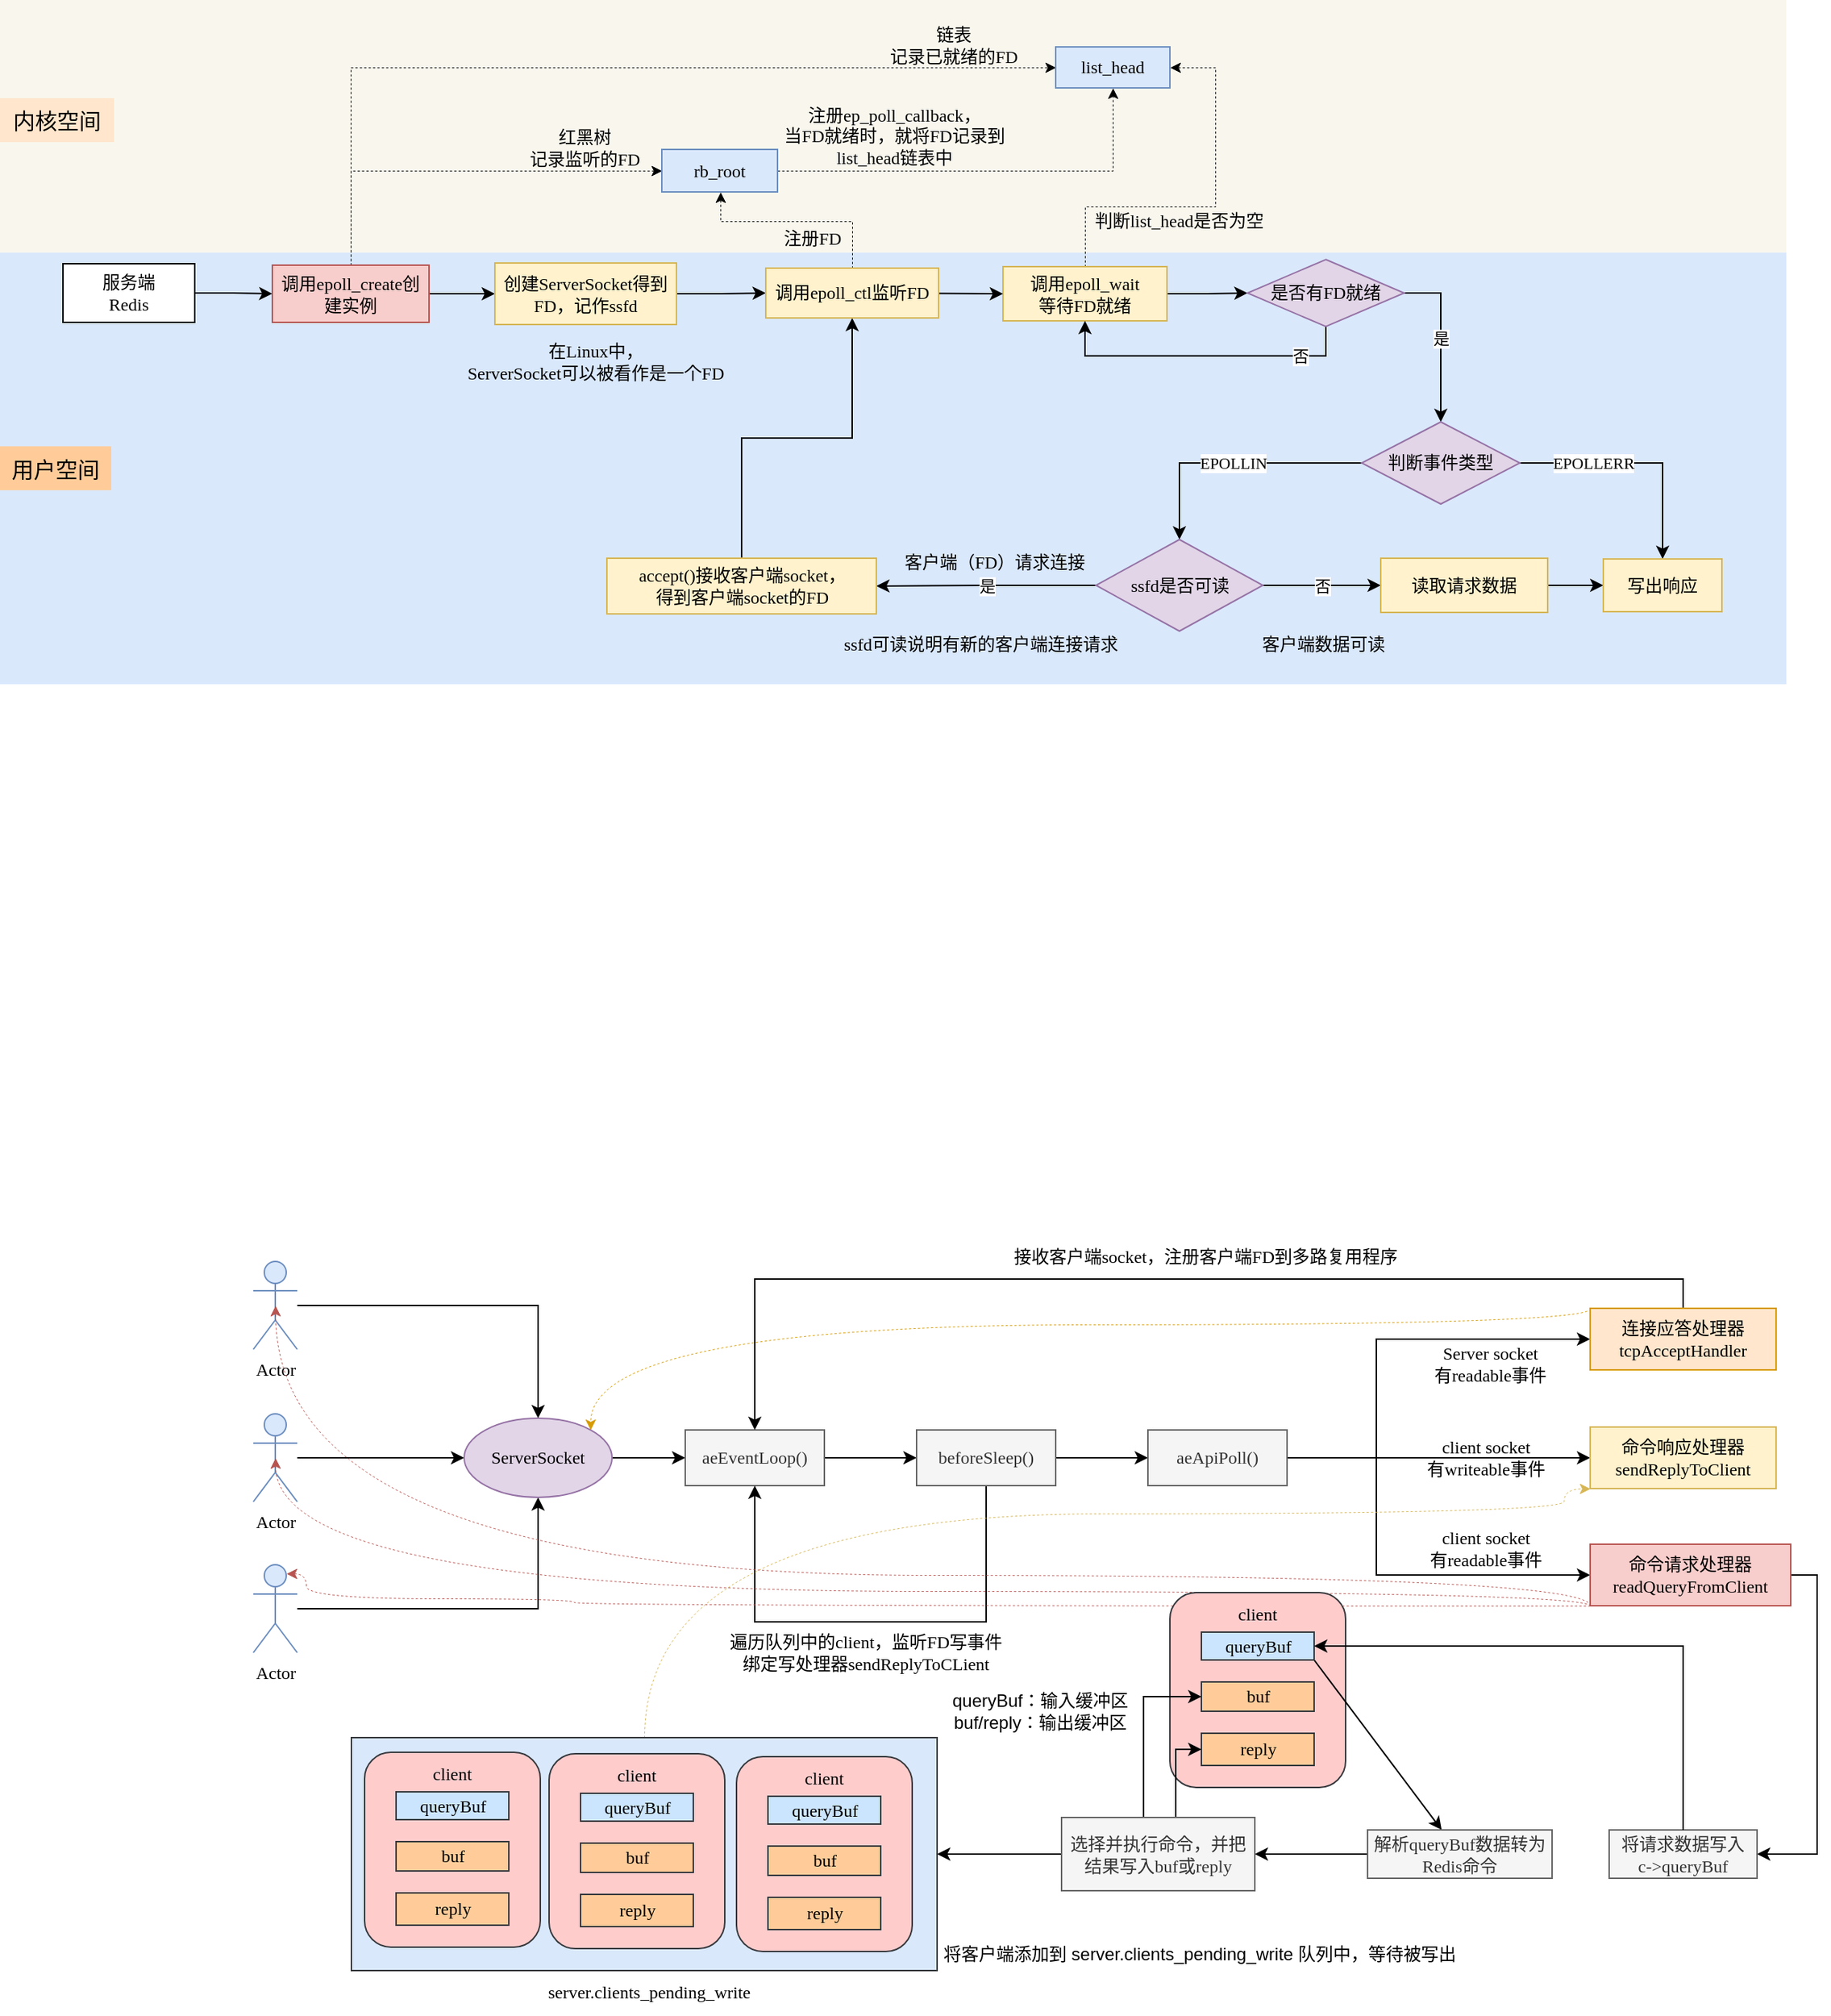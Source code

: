 <mxfile version="21.6.2" type="github">
  <diagram id="xuAu9Zmd73_gCtZtmBE7" name="第 1 页">
    <mxGraphModel dx="1834" dy="1164" grid="0" gridSize="1" guides="1" tooltips="1" connect="1" arrows="1" fold="1" page="0" pageScale="1" pageWidth="827" pageHeight="1169" background="none" math="0" shadow="0">
      <root>
        <mxCell id="0" />
        <mxCell id="1" parent="0" />
        <mxCell id="TOqXqITo-DYVfj3-oTY6-282" value="" style="rounded=0;whiteSpace=wrap;html=1;fillColor=#DAE8FC;strokeColor=none;fontFamily=Verdana;" parent="1" vertex="1">
          <mxGeometry x="-6" y="-96.75" width="1220" height="294.75" as="geometry" />
        </mxCell>
        <mxCell id="TOqXqITo-DYVfj3-oTY6-281" value="" style="rounded=0;whiteSpace=wrap;html=1;fillColor=#f9f7ed;strokeColor=none;fontFamily=Verdana;" parent="1" vertex="1">
          <mxGeometry x="-6" y="-269" width="1220" height="172.25" as="geometry" />
        </mxCell>
        <mxCell id="TOqXqITo-DYVfj3-oTY6-277" style="edgeStyle=orthogonalEdgeStyle;rounded=0;orthogonalLoop=1;jettySize=auto;html=1;fontFamily=Verdana;" parent="1" source="TOqXqITo-DYVfj3-oTY6-233" target="TOqXqITo-DYVfj3-oTY6-234" edge="1">
          <mxGeometry relative="1" as="geometry" />
        </mxCell>
        <mxCell id="TOqXqITo-DYVfj3-oTY6-233" value="服务端&lt;br&gt;Redis" style="rounded=0;whiteSpace=wrap;html=1;fontFamily=Verdana;" parent="1" vertex="1">
          <mxGeometry x="37" y="-89" width="90" height="40" as="geometry" />
        </mxCell>
        <mxCell id="TOqXqITo-DYVfj3-oTY6-237" style="edgeStyle=orthogonalEdgeStyle;rounded=0;orthogonalLoop=1;jettySize=auto;html=1;entryX=0;entryY=0.5;entryDx=0;entryDy=0;exitX=0.5;exitY=0;exitDx=0;exitDy=0;dashed=1;strokeWidth=0.5;fontFamily=Verdana;" parent="1" source="TOqXqITo-DYVfj3-oTY6-234" target="TOqXqITo-DYVfj3-oTY6-235" edge="1">
          <mxGeometry relative="1" as="geometry" />
        </mxCell>
        <mxCell id="TOqXqITo-DYVfj3-oTY6-238" style="edgeStyle=orthogonalEdgeStyle;rounded=0;orthogonalLoop=1;jettySize=auto;html=1;entryX=0;entryY=0.5;entryDx=0;entryDy=0;exitX=0.5;exitY=0;exitDx=0;exitDy=0;dashed=1;strokeWidth=0.5;fontFamily=Verdana;" parent="1" source="TOqXqITo-DYVfj3-oTY6-234" target="TOqXqITo-DYVfj3-oTY6-236" edge="1">
          <mxGeometry relative="1" as="geometry" />
        </mxCell>
        <mxCell id="TOqXqITo-DYVfj3-oTY6-243" style="edgeStyle=orthogonalEdgeStyle;rounded=0;orthogonalLoop=1;jettySize=auto;html=1;fontFamily=Verdana;" parent="1" source="TOqXqITo-DYVfj3-oTY6-234" target="TOqXqITo-DYVfj3-oTY6-241" edge="1">
          <mxGeometry relative="1" as="geometry" />
        </mxCell>
        <mxCell id="TOqXqITo-DYVfj3-oTY6-234" value="调用epoll_create创建实例" style="rounded=0;whiteSpace=wrap;html=1;fillColor=#f8cecc;strokeColor=#b85450;fontFamily=Verdana;" parent="1" vertex="1">
          <mxGeometry x="180" y="-88" width="107" height="39" as="geometry" />
        </mxCell>
        <mxCell id="TOqXqITo-DYVfj3-oTY6-245" style="edgeStyle=orthogonalEdgeStyle;rounded=0;orthogonalLoop=1;jettySize=auto;html=1;dashed=1;strokeWidth=0.5;fontFamily=Verdana;" parent="1" source="TOqXqITo-DYVfj3-oTY6-235" target="TOqXqITo-DYVfj3-oTY6-236" edge="1">
          <mxGeometry relative="1" as="geometry" />
        </mxCell>
        <mxCell id="TOqXqITo-DYVfj3-oTY6-235" value="rb_root" style="rounded=0;whiteSpace=wrap;html=1;fontFamily=Verdana;fillColor=#dae8fc;strokeColor=#6c8ebf;" parent="1" vertex="1">
          <mxGeometry x="446" y="-167" width="79" height="29" as="geometry" />
        </mxCell>
        <mxCell id="TOqXqITo-DYVfj3-oTY6-236" value="list_head" style="rounded=0;whiteSpace=wrap;html=1;fontFamily=Verdana;fillColor=#dae8fc;strokeColor=#6c8ebf;" parent="1" vertex="1">
          <mxGeometry x="715" y="-237" width="78" height="28" as="geometry" />
        </mxCell>
        <mxCell id="TOqXqITo-DYVfj3-oTY6-239" value="红黑树&lt;br&gt;记录监听的FD" style="text;html=1;strokeColor=none;fillColor=none;align=center;verticalAlign=middle;whiteSpace=wrap;rounded=0;fontFamily=Verdana;" parent="1" vertex="1">
          <mxGeometry x="341" y="-183" width="105" height="30" as="geometry" />
        </mxCell>
        <mxCell id="TOqXqITo-DYVfj3-oTY6-240" value="链表&lt;br&gt;记录已就绪的FD" style="text;html=1;strokeColor=none;fillColor=none;align=center;verticalAlign=middle;whiteSpace=wrap;rounded=0;fontFamily=Verdana;" parent="1" vertex="1">
          <mxGeometry x="592.5" y="-253" width="105" height="30" as="geometry" />
        </mxCell>
        <mxCell id="TOqXqITo-DYVfj3-oTY6-264" style="edgeStyle=orthogonalEdgeStyle;rounded=0;orthogonalLoop=1;jettySize=auto;html=1;fontFamily=Verdana;" parent="1" source="TOqXqITo-DYVfj3-oTY6-241" target="TOqXqITo-DYVfj3-oTY6-263" edge="1">
          <mxGeometry relative="1" as="geometry" />
        </mxCell>
        <mxCell id="TOqXqITo-DYVfj3-oTY6-241" value="创建ServerSocket得到FD，记作ssfd" style="rounded=0;whiteSpace=wrap;html=1;fontFamily=Verdana;fillColor=#fff2cc;strokeColor=#d6b656;" parent="1" vertex="1">
          <mxGeometry x="332" y="-89.5" width="124" height="42" as="geometry" />
        </mxCell>
        <mxCell id="TOqXqITo-DYVfj3-oTY6-242" value="在Linux中，&lt;br&gt;ServerSocket可以被看作是一个FD" style="text;html=1;strokeColor=none;fillColor=none;align=center;verticalAlign=middle;whiteSpace=wrap;rounded=0;fontFamily=Verdana;" parent="1" vertex="1">
          <mxGeometry x="305" y="-43" width="192" height="42" as="geometry" />
        </mxCell>
        <mxCell id="TOqXqITo-DYVfj3-oTY6-246" value="注册ep_poll_callback，&lt;br&gt;当FD就绪时，就将FD记录到list_head链表中" style="text;html=1;strokeColor=none;fillColor=none;align=center;verticalAlign=middle;whiteSpace=wrap;rounded=0;fontFamily=Verdana;" parent="1" vertex="1">
          <mxGeometry x="525" y="-200" width="160" height="47" as="geometry" />
        </mxCell>
        <mxCell id="TOqXqITo-DYVfj3-oTY6-249" style="edgeStyle=orthogonalEdgeStyle;rounded=0;orthogonalLoop=1;jettySize=auto;html=1;entryX=1;entryY=0.5;entryDx=0;entryDy=0;exitX=0.5;exitY=0;exitDx=0;exitDy=0;dashed=1;strokeWidth=0.5;fontFamily=Verdana;" parent="1" source="TOqXqITo-DYVfj3-oTY6-247" target="TOqXqITo-DYVfj3-oTY6-236" edge="1">
          <mxGeometry relative="1" as="geometry">
            <Array as="points">
              <mxPoint x="735" y="-128" />
              <mxPoint x="824" y="-128" />
              <mxPoint x="824" y="-223" />
            </Array>
          </mxGeometry>
        </mxCell>
        <mxCell id="TOqXqITo-DYVfj3-oTY6-252" style="edgeStyle=orthogonalEdgeStyle;rounded=0;orthogonalLoop=1;jettySize=auto;html=1;fontFamily=Verdana;" parent="1" source="TOqXqITo-DYVfj3-oTY6-247" target="TOqXqITo-DYVfj3-oTY6-251" edge="1">
          <mxGeometry relative="1" as="geometry" />
        </mxCell>
        <mxCell id="TOqXqITo-DYVfj3-oTY6-247" value="调用epoll_wait&lt;br&gt;等待FD就绪" style="rounded=0;whiteSpace=wrap;html=1;fontFamily=Verdana;fillColor=#fff2cc;strokeColor=#d6b656;" parent="1" vertex="1">
          <mxGeometry x="679" y="-87" width="112" height="37" as="geometry" />
        </mxCell>
        <mxCell id="TOqXqITo-DYVfj3-oTY6-250" value="判断list_head是否为空" style="text;html=1;strokeColor=none;fillColor=none;align=center;verticalAlign=middle;whiteSpace=wrap;rounded=0;fontFamily=Verdana;" parent="1" vertex="1">
          <mxGeometry x="734" y="-129" width="131" height="22" as="geometry" />
        </mxCell>
        <mxCell id="TOqXqITo-DYVfj3-oTY6-253" value="否" style="edgeStyle=orthogonalEdgeStyle;rounded=0;orthogonalLoop=1;jettySize=auto;html=1;entryX=0.5;entryY=1;entryDx=0;entryDy=0;exitX=0.5;exitY=1;exitDx=0;exitDy=0;fontFamily=Verdana;" parent="1" source="TOqXqITo-DYVfj3-oTY6-251" target="TOqXqITo-DYVfj3-oTY6-247" edge="1">
          <mxGeometry x="-0.633" relative="1" as="geometry">
            <mxPoint as="offset" />
          </mxGeometry>
        </mxCell>
        <mxCell id="TOqXqITo-DYVfj3-oTY6-256" value="是" style="edgeStyle=orthogonalEdgeStyle;rounded=0;orthogonalLoop=1;jettySize=auto;html=1;exitX=1;exitY=0.5;exitDx=0;exitDy=0;fontFamily=Verdana;" parent="1" source="TOqXqITo-DYVfj3-oTY6-251" target="TOqXqITo-DYVfj3-oTY6-255" edge="1">
          <mxGeometry relative="1" as="geometry" />
        </mxCell>
        <mxCell id="TOqXqITo-DYVfj3-oTY6-251" value="是否有FD就绪" style="rhombus;whiteSpace=wrap;html=1;fillColor=#e1d5e7;strokeColor=#9673a6;fontFamily=Verdana;" parent="1" vertex="1">
          <mxGeometry x="846" y="-91.87" width="107" height="45.75" as="geometry" />
        </mxCell>
        <mxCell id="TOqXqITo-DYVfj3-oTY6-258" value="EPOLLIN" style="edgeStyle=orthogonalEdgeStyle;rounded=0;orthogonalLoop=1;jettySize=auto;html=1;entryX=0.5;entryY=0;entryDx=0;entryDy=0;fontFamily=Verdana;" parent="1" source="TOqXqITo-DYVfj3-oTY6-255" target="TOqXqITo-DYVfj3-oTY6-257" edge="1">
          <mxGeometry relative="1" as="geometry" />
        </mxCell>
        <mxCell id="TOqXqITo-DYVfj3-oTY6-276" value="EPOLLERR" style="edgeStyle=orthogonalEdgeStyle;rounded=0;orthogonalLoop=1;jettySize=auto;html=1;entryX=0.5;entryY=0;entryDx=0;entryDy=0;fontFamily=Verdana;" parent="1" source="TOqXqITo-DYVfj3-oTY6-255" target="TOqXqITo-DYVfj3-oTY6-273" edge="1">
          <mxGeometry x="-0.394" relative="1" as="geometry">
            <mxPoint as="offset" />
          </mxGeometry>
        </mxCell>
        <mxCell id="TOqXqITo-DYVfj3-oTY6-255" value="判断事件类型" style="rhombus;whiteSpace=wrap;html=1;fillColor=#e1d5e7;strokeColor=#9673a6;fontFamily=Verdana;" parent="1" vertex="1">
          <mxGeometry x="924" y="19" width="108" height="56" as="geometry" />
        </mxCell>
        <mxCell id="TOqXqITo-DYVfj3-oTY6-260" value="是" style="edgeStyle=orthogonalEdgeStyle;rounded=0;orthogonalLoop=1;jettySize=auto;html=1;fontFamily=Verdana;" parent="1" source="TOqXqITo-DYVfj3-oTY6-257" target="TOqXqITo-DYVfj3-oTY6-259" edge="1">
          <mxGeometry relative="1" as="geometry">
            <mxPoint x="722" y="112" as="targetPoint" />
          </mxGeometry>
        </mxCell>
        <mxCell id="TOqXqITo-DYVfj3-oTY6-272" value="否" style="edgeStyle=orthogonalEdgeStyle;rounded=0;orthogonalLoop=1;jettySize=auto;html=1;fontFamily=Verdana;" parent="1" source="TOqXqITo-DYVfj3-oTY6-257" target="TOqXqITo-DYVfj3-oTY6-271" edge="1">
          <mxGeometry relative="1" as="geometry" />
        </mxCell>
        <mxCell id="TOqXqITo-DYVfj3-oTY6-257" value="ssfd是否可读" style="rhombus;whiteSpace=wrap;html=1;fillColor=#e1d5e7;strokeColor=#9673a6;fontFamily=Verdana;" parent="1" vertex="1">
          <mxGeometry x="742.5" y="99.25" width="114" height="62.5" as="geometry" />
        </mxCell>
        <mxCell id="TOqXqITo-DYVfj3-oTY6-268" style="edgeStyle=orthogonalEdgeStyle;rounded=0;orthogonalLoop=1;jettySize=auto;html=1;fontFamily=Verdana;" parent="1" source="TOqXqITo-DYVfj3-oTY6-259" target="TOqXqITo-DYVfj3-oTY6-263" edge="1">
          <mxGeometry relative="1" as="geometry" />
        </mxCell>
        <mxCell id="TOqXqITo-DYVfj3-oTY6-259" value="accept()接收客户端socket，&lt;br&gt;得到客户端socket的FD" style="rounded=0;whiteSpace=wrap;html=1;fontFamily=Verdana;fillColor=#fff2cc;strokeColor=#d6b656;" parent="1" vertex="1">
          <mxGeometry x="408.5" y="112" width="184" height="38" as="geometry" />
        </mxCell>
        <mxCell id="TOqXqITo-DYVfj3-oTY6-261" value="客户端（FD）请求连接" style="text;html=1;strokeColor=none;fillColor=none;align=center;verticalAlign=middle;whiteSpace=wrap;rounded=0;fontFamily=Verdana;" parent="1" vertex="1">
          <mxGeometry x="601" y="100" width="145" height="30" as="geometry" />
        </mxCell>
        <mxCell id="TOqXqITo-DYVfj3-oTY6-262" value="ssfd可读说明有新的客户端连接请求" style="text;html=1;strokeColor=none;fillColor=none;align=center;verticalAlign=middle;whiteSpace=wrap;rounded=0;fontFamily=Verdana;" parent="1" vertex="1">
          <mxGeometry x="557" y="156" width="214" height="30" as="geometry" />
        </mxCell>
        <mxCell id="TOqXqITo-DYVfj3-oTY6-267" style="rounded=0;orthogonalLoop=1;jettySize=auto;html=1;entryX=0;entryY=0.5;entryDx=0;entryDy=0;fontFamily=Verdana;" parent="1" source="TOqXqITo-DYVfj3-oTY6-263" target="TOqXqITo-DYVfj3-oTY6-247" edge="1">
          <mxGeometry relative="1" as="geometry" />
        </mxCell>
        <mxCell id="TOqXqITo-DYVfj3-oTY6-269" style="edgeStyle=orthogonalEdgeStyle;rounded=0;orthogonalLoop=1;jettySize=auto;html=1;exitX=0.5;exitY=0;exitDx=0;exitDy=0;dashed=1;strokeWidth=0.5;fontFamily=Verdana;" parent="1" source="TOqXqITo-DYVfj3-oTY6-263" target="TOqXqITo-DYVfj3-oTY6-235" edge="1">
          <mxGeometry relative="1" as="geometry">
            <Array as="points">
              <mxPoint x="576" y="-118" />
              <mxPoint x="486" y="-118" />
            </Array>
          </mxGeometry>
        </mxCell>
        <mxCell id="TOqXqITo-DYVfj3-oTY6-263" value="调用epoll_ctl监听FD" style="rounded=0;whiteSpace=wrap;html=1;fontFamily=Verdana;fillColor=#fff2cc;strokeColor=#d6b656;" parent="1" vertex="1">
          <mxGeometry x="517" y="-86" width="118" height="34" as="geometry" />
        </mxCell>
        <mxCell id="TOqXqITo-DYVfj3-oTY6-270" value="注册FD" style="text;html=1;strokeColor=none;fillColor=none;align=center;verticalAlign=middle;whiteSpace=wrap;rounded=0;fontFamily=Verdana;" parent="1" vertex="1">
          <mxGeometry x="522" y="-118" width="54" height="23" as="geometry" />
        </mxCell>
        <mxCell id="TOqXqITo-DYVfj3-oTY6-274" style="edgeStyle=orthogonalEdgeStyle;rounded=0;orthogonalLoop=1;jettySize=auto;html=1;fontFamily=Verdana;" parent="1" source="TOqXqITo-DYVfj3-oTY6-271" target="TOqXqITo-DYVfj3-oTY6-273" edge="1">
          <mxGeometry relative="1" as="geometry" />
        </mxCell>
        <mxCell id="TOqXqITo-DYVfj3-oTY6-271" value="读取请求数据" style="rounded=0;whiteSpace=wrap;html=1;fontFamily=Verdana;fillColor=#fff2cc;strokeColor=#d6b656;" parent="1" vertex="1">
          <mxGeometry x="937" y="112" width="114" height="37" as="geometry" />
        </mxCell>
        <mxCell id="TOqXqITo-DYVfj3-oTY6-273" value="写出响应" style="rounded=0;whiteSpace=wrap;html=1;fontFamily=Verdana;fillColor=#fff2cc;strokeColor=#d6b656;" parent="1" vertex="1">
          <mxGeometry x="1089" y="112.5" width="81" height="36" as="geometry" />
        </mxCell>
        <mxCell id="TOqXqITo-DYVfj3-oTY6-275" value="客户端数据可读" style="text;html=1;strokeColor=none;fillColor=none;align=center;verticalAlign=middle;whiteSpace=wrap;rounded=0;fontFamily=Verdana;" parent="1" vertex="1">
          <mxGeometry x="843" y="156" width="110" height="30" as="geometry" />
        </mxCell>
        <mxCell id="TOqXqITo-DYVfj3-oTY6-283" value="内核空间" style="text;html=1;strokeColor=none;fillColor=#ffe6cc;align=center;verticalAlign=middle;whiteSpace=wrap;rounded=0;fontFamily=Verdana;fontSize=15;" parent="1" vertex="1">
          <mxGeometry x="-6" y="-202" width="78" height="30" as="geometry" />
        </mxCell>
        <mxCell id="TOqXqITo-DYVfj3-oTY6-284" value="用户空间" style="text;html=1;strokeColor=none;fillColor=#ffcc99;align=center;verticalAlign=middle;whiteSpace=wrap;rounded=0;fontFamily=Verdana;fontSize=15;" parent="1" vertex="1">
          <mxGeometry x="-6" y="35.62" width="76" height="30" as="geometry" />
        </mxCell>
        <mxCell id="-24Z8q4zrsikfjuqS4JY-6" style="edgeStyle=orthogonalEdgeStyle;rounded=0;orthogonalLoop=1;jettySize=auto;html=1;fontFamily=Verdana;" edge="1" parent="1" source="-24Z8q4zrsikfjuqS4JY-1" target="-24Z8q4zrsikfjuqS4JY-4">
          <mxGeometry relative="1" as="geometry" />
        </mxCell>
        <mxCell id="-24Z8q4zrsikfjuqS4JY-1" value="Actor" style="shape=umlActor;verticalLabelPosition=bottom;verticalAlign=top;html=1;outlineConnect=0;fontFamily=Verdana;fillColor=#dae8fc;strokeColor=#6c8ebf;" vertex="1" parent="1">
          <mxGeometry x="167" y="592" width="30" height="60" as="geometry" />
        </mxCell>
        <mxCell id="-24Z8q4zrsikfjuqS4JY-7" style="edgeStyle=orthogonalEdgeStyle;rounded=0;orthogonalLoop=1;jettySize=auto;html=1;fontFamily=Verdana;" edge="1" parent="1" source="-24Z8q4zrsikfjuqS4JY-2" target="-24Z8q4zrsikfjuqS4JY-4">
          <mxGeometry relative="1" as="geometry" />
        </mxCell>
        <mxCell id="-24Z8q4zrsikfjuqS4JY-2" value="Actor" style="shape=umlActor;verticalLabelPosition=bottom;verticalAlign=top;html=1;outlineConnect=0;fontFamily=Verdana;fillColor=#dae8fc;strokeColor=#6c8ebf;" vertex="1" parent="1">
          <mxGeometry x="167" y="696" width="30" height="60" as="geometry" />
        </mxCell>
        <mxCell id="-24Z8q4zrsikfjuqS4JY-8" style="edgeStyle=orthogonalEdgeStyle;rounded=0;orthogonalLoop=1;jettySize=auto;html=1;fontFamily=Verdana;" edge="1" parent="1" source="-24Z8q4zrsikfjuqS4JY-3" target="-24Z8q4zrsikfjuqS4JY-4">
          <mxGeometry relative="1" as="geometry" />
        </mxCell>
        <mxCell id="-24Z8q4zrsikfjuqS4JY-3" value="Actor" style="shape=umlActor;verticalLabelPosition=bottom;verticalAlign=top;html=1;outlineConnect=0;fontFamily=Verdana;fillColor=#dae8fc;strokeColor=#6c8ebf;" vertex="1" parent="1">
          <mxGeometry x="167" y="799" width="30" height="60" as="geometry" />
        </mxCell>
        <mxCell id="-24Z8q4zrsikfjuqS4JY-12" style="edgeStyle=orthogonalEdgeStyle;rounded=0;orthogonalLoop=1;jettySize=auto;html=1;fontFamily=Verdana;" edge="1" parent="1" source="-24Z8q4zrsikfjuqS4JY-4" target="-24Z8q4zrsikfjuqS4JY-9">
          <mxGeometry relative="1" as="geometry" />
        </mxCell>
        <mxCell id="-24Z8q4zrsikfjuqS4JY-4" value="ServerSocket" style="ellipse;whiteSpace=wrap;html=1;fontFamily=Verdana;fillColor=#e1d5e7;strokeColor=#9673a6;" vertex="1" parent="1">
          <mxGeometry x="311" y="699" width="101" height="54" as="geometry" />
        </mxCell>
        <mxCell id="-24Z8q4zrsikfjuqS4JY-13" style="edgeStyle=orthogonalEdgeStyle;rounded=0;orthogonalLoop=1;jettySize=auto;html=1;fontFamily=Verdana;" edge="1" parent="1" source="-24Z8q4zrsikfjuqS4JY-9" target="-24Z8q4zrsikfjuqS4JY-10">
          <mxGeometry relative="1" as="geometry" />
        </mxCell>
        <mxCell id="-24Z8q4zrsikfjuqS4JY-9" value="aeEventLoop()" style="rounded=0;whiteSpace=wrap;html=1;fontFamily=Verdana;fillColor=#f5f5f5;fontColor=#333333;strokeColor=#666666;" vertex="1" parent="1">
          <mxGeometry x="462" y="707" width="95" height="38" as="geometry" />
        </mxCell>
        <mxCell id="-24Z8q4zrsikfjuqS4JY-14" style="edgeStyle=orthogonalEdgeStyle;rounded=0;orthogonalLoop=1;jettySize=auto;html=1;fontFamily=Verdana;" edge="1" parent="1" source="-24Z8q4zrsikfjuqS4JY-10" target="-24Z8q4zrsikfjuqS4JY-11">
          <mxGeometry relative="1" as="geometry" />
        </mxCell>
        <mxCell id="-24Z8q4zrsikfjuqS4JY-78" style="edgeStyle=orthogonalEdgeStyle;rounded=0;orthogonalLoop=1;jettySize=auto;html=1;entryX=0.5;entryY=1;entryDx=0;entryDy=0;exitX=0.5;exitY=1;exitDx=0;exitDy=0;fontFamily=Verdana;" edge="1" parent="1" source="-24Z8q4zrsikfjuqS4JY-10" target="-24Z8q4zrsikfjuqS4JY-9">
          <mxGeometry relative="1" as="geometry">
            <Array as="points">
              <mxPoint x="668" y="838" />
              <mxPoint x="510" y="838" />
            </Array>
          </mxGeometry>
        </mxCell>
        <mxCell id="-24Z8q4zrsikfjuqS4JY-10" value="beforeSleep()" style="rounded=0;whiteSpace=wrap;html=1;fontFamily=Verdana;fillColor=#f5f5f5;fontColor=#333333;strokeColor=#666666;" vertex="1" parent="1">
          <mxGeometry x="620" y="707" width="95" height="38" as="geometry" />
        </mxCell>
        <mxCell id="-24Z8q4zrsikfjuqS4JY-18" style="edgeStyle=orthogonalEdgeStyle;rounded=0;orthogonalLoop=1;jettySize=auto;html=1;fontFamily=Verdana;" edge="1" parent="1" source="-24Z8q4zrsikfjuqS4JY-11" target="-24Z8q4zrsikfjuqS4JY-17">
          <mxGeometry relative="1" as="geometry" />
        </mxCell>
        <mxCell id="-24Z8q4zrsikfjuqS4JY-19" style="edgeStyle=orthogonalEdgeStyle;rounded=0;orthogonalLoop=1;jettySize=auto;html=1;entryX=0;entryY=0.5;entryDx=0;entryDy=0;fontFamily=Verdana;" edge="1" parent="1" source="-24Z8q4zrsikfjuqS4JY-11" target="-24Z8q4zrsikfjuqS4JY-15">
          <mxGeometry relative="1" as="geometry">
            <Array as="points">
              <mxPoint x="934" y="726" />
              <mxPoint x="934" y="645" />
            </Array>
          </mxGeometry>
        </mxCell>
        <mxCell id="-24Z8q4zrsikfjuqS4JY-20" style="edgeStyle=orthogonalEdgeStyle;rounded=0;orthogonalLoop=1;jettySize=auto;html=1;entryX=0;entryY=0.5;entryDx=0;entryDy=0;fontFamily=Verdana;" edge="1" parent="1" source="-24Z8q4zrsikfjuqS4JY-11" target="-24Z8q4zrsikfjuqS4JY-16">
          <mxGeometry relative="1" as="geometry">
            <Array as="points">
              <mxPoint x="934" y="726" />
              <mxPoint x="934" y="806" />
            </Array>
          </mxGeometry>
        </mxCell>
        <mxCell id="-24Z8q4zrsikfjuqS4JY-11" value="aeApiPoll()" style="rounded=0;whiteSpace=wrap;html=1;fontFamily=Verdana;fillColor=#f5f5f5;fontColor=#333333;strokeColor=#666666;" vertex="1" parent="1">
          <mxGeometry x="778" y="707" width="95" height="38" as="geometry" />
        </mxCell>
        <mxCell id="-24Z8q4zrsikfjuqS4JY-21" style="edgeStyle=orthogonalEdgeStyle;rounded=0;orthogonalLoop=1;jettySize=auto;html=1;exitX=0.5;exitY=0;exitDx=0;exitDy=0;fontFamily=Verdana;" edge="1" parent="1" source="-24Z8q4zrsikfjuqS4JY-15" target="-24Z8q4zrsikfjuqS4JY-9">
          <mxGeometry relative="1" as="geometry" />
        </mxCell>
        <mxCell id="-24Z8q4zrsikfjuqS4JY-63" style="edgeStyle=orthogonalEdgeStyle;rounded=0;orthogonalLoop=1;jettySize=auto;html=1;exitX=0;exitY=0;exitDx=0;exitDy=0;entryX=1;entryY=0;entryDx=0;entryDy=0;curved=1;dashed=1;strokeWidth=0.5;fontFamily=Verdana;fillColor=#ffe6cc;strokeColor=#d79b00;" edge="1" parent="1" source="-24Z8q4zrsikfjuqS4JY-15" target="-24Z8q4zrsikfjuqS4JY-4">
          <mxGeometry relative="1" as="geometry">
            <Array as="points">
              <mxPoint x="1080" y="635" />
              <mxPoint x="397" y="635" />
            </Array>
          </mxGeometry>
        </mxCell>
        <mxCell id="-24Z8q4zrsikfjuqS4JY-15" value="连接应答处理器&lt;br&gt;tcpAcceptHandler" style="rounded=0;whiteSpace=wrap;html=1;fontFamily=Verdana;fillColor=#ffe6cc;strokeColor=#d79b00;" vertex="1" parent="1">
          <mxGeometry x="1080" y="624" width="127" height="42" as="geometry" />
        </mxCell>
        <mxCell id="-24Z8q4zrsikfjuqS4JY-36" style="edgeStyle=orthogonalEdgeStyle;rounded=0;orthogonalLoop=1;jettySize=auto;html=1;entryX=1;entryY=0.5;entryDx=0;entryDy=0;exitX=1;exitY=0.5;exitDx=0;exitDy=0;fontFamily=Verdana;" edge="1" parent="1" source="-24Z8q4zrsikfjuqS4JY-16" target="-24Z8q4zrsikfjuqS4JY-23">
          <mxGeometry relative="1" as="geometry">
            <Array as="points">
              <mxPoint x="1235" y="807" />
              <mxPoint x="1235" y="996" />
              <mxPoint x="1211" y="996" />
            </Array>
          </mxGeometry>
        </mxCell>
        <mxCell id="-24Z8q4zrsikfjuqS4JY-71" style="edgeStyle=orthogonalEdgeStyle;rounded=0;orthogonalLoop=1;jettySize=auto;html=1;exitX=0;exitY=1;exitDx=0;exitDy=0;entryX=0.5;entryY=0.5;entryDx=0;entryDy=0;entryPerimeter=0;curved=1;dashed=1;strokeWidth=0.5;fontFamily=Verdana;fillColor=#f8cecc;strokeColor=#b85450;" edge="1" parent="1" source="-24Z8q4zrsikfjuqS4JY-16" target="-24Z8q4zrsikfjuqS4JY-1">
          <mxGeometry relative="1" as="geometry">
            <Array as="points">
              <mxPoint x="1080" y="806" />
              <mxPoint x="182" y="806" />
            </Array>
          </mxGeometry>
        </mxCell>
        <mxCell id="-24Z8q4zrsikfjuqS4JY-72" style="edgeStyle=orthogonalEdgeStyle;rounded=0;orthogonalLoop=1;jettySize=auto;html=1;exitX=0;exitY=1;exitDx=0;exitDy=0;entryX=0.5;entryY=0.5;entryDx=0;entryDy=0;entryPerimeter=0;curved=1;dashed=1;strokeWidth=0.5;fontFamily=Verdana;fillColor=#f8cecc;strokeColor=#b85450;" edge="1" parent="1" source="-24Z8q4zrsikfjuqS4JY-16" target="-24Z8q4zrsikfjuqS4JY-2">
          <mxGeometry relative="1" as="geometry">
            <Array as="points">
              <mxPoint x="1080" y="817" />
              <mxPoint x="182" y="817" />
            </Array>
          </mxGeometry>
        </mxCell>
        <mxCell id="-24Z8q4zrsikfjuqS4JY-74" style="edgeStyle=orthogonalEdgeStyle;rounded=0;orthogonalLoop=1;jettySize=auto;html=1;exitX=0;exitY=1;exitDx=0;exitDy=0;curved=1;dashed=1;strokeWidth=0.5;entryX=0.75;entryY=0.1;entryDx=0;entryDy=0;entryPerimeter=0;fontFamily=Verdana;fillColor=#f8cecc;strokeColor=#b85450;" edge="1" parent="1" source="-24Z8q4zrsikfjuqS4JY-16" target="-24Z8q4zrsikfjuqS4JY-3">
          <mxGeometry relative="1" as="geometry">
            <Array as="points">
              <mxPoint x="386" y="827" />
              <mxPoint x="386" y="822" />
              <mxPoint x="203" y="822" />
              <mxPoint x="203" y="805" />
            </Array>
          </mxGeometry>
        </mxCell>
        <mxCell id="-24Z8q4zrsikfjuqS4JY-16" value="命令请求处理器&lt;br&gt;readQueryFromClient" style="rounded=0;whiteSpace=wrap;html=1;fontFamily=Verdana;fillColor=#f8cecc;strokeColor=#b85450;" vertex="1" parent="1">
          <mxGeometry x="1080" y="785" width="137" height="42" as="geometry" />
        </mxCell>
        <mxCell id="-24Z8q4zrsikfjuqS4JY-17" value="命令响应处理器&lt;br&gt;sendReplyToClient" style="rounded=0;whiteSpace=wrap;html=1;fontFamily=Verdana;fillColor=#fff2cc;strokeColor=#d6b656;" vertex="1" parent="1">
          <mxGeometry x="1080" y="705" width="127" height="42" as="geometry" />
        </mxCell>
        <mxCell id="-24Z8q4zrsikfjuqS4JY-23" value="将请求数据写入 &lt;br&gt;c-&amp;gt;queryBuf" style="rounded=0;whiteSpace=wrap;html=1;fontFamily=Verdana;fillColor=#f5f5f5;fontColor=#333333;strokeColor=#666666;" vertex="1" parent="1">
          <mxGeometry x="1093" y="980" width="101" height="33" as="geometry" />
        </mxCell>
        <mxCell id="-24Z8q4zrsikfjuqS4JY-24" value="" style="rounded=1;whiteSpace=wrap;html=1;fontFamily=Verdana;fillColor=#ffcccc;strokeColor=#36393d;" vertex="1" parent="1">
          <mxGeometry x="793" y="818" width="120" height="133" as="geometry" />
        </mxCell>
        <mxCell id="-24Z8q4zrsikfjuqS4JY-67" style="rounded=0;orthogonalLoop=1;jettySize=auto;html=1;exitX=1;exitY=1;exitDx=0;exitDy=0;fontFamily=Verdana;" edge="1" parent="1" source="-24Z8q4zrsikfjuqS4JY-25" target="-24Z8q4zrsikfjuqS4JY-34">
          <mxGeometry relative="1" as="geometry" />
        </mxCell>
        <mxCell id="-24Z8q4zrsikfjuqS4JY-25" value="queryBuf" style="rounded=0;whiteSpace=wrap;html=1;fontFamily=Verdana;fillColor=#cce5ff;strokeColor=#36393d;" vertex="1" parent="1">
          <mxGeometry x="814.5" y="845" width="77" height="19" as="geometry" />
        </mxCell>
        <mxCell id="-24Z8q4zrsikfjuqS4JY-28" value="client" style="text;html=1;strokeColor=none;fillColor=none;align=center;verticalAlign=middle;whiteSpace=wrap;rounded=0;fontFamily=Verdana;" vertex="1" parent="1">
          <mxGeometry x="823" y="818" width="60" height="30" as="geometry" />
        </mxCell>
        <mxCell id="-24Z8q4zrsikfjuqS4JY-30" value="buf" style="rounded=0;whiteSpace=wrap;html=1;fontFamily=Verdana;fillColor=#ffcc99;strokeColor=#36393d;" vertex="1" parent="1">
          <mxGeometry x="814.5" y="879" width="77" height="20" as="geometry" />
        </mxCell>
        <mxCell id="-24Z8q4zrsikfjuqS4JY-33" value="reply" style="rounded=0;whiteSpace=wrap;html=1;fontFamily=Verdana;fillColor=#ffcc99;strokeColor=#36393d;" vertex="1" parent="1">
          <mxGeometry x="814.5" y="914" width="77" height="22" as="geometry" />
        </mxCell>
        <mxCell id="-24Z8q4zrsikfjuqS4JY-68" style="edgeStyle=orthogonalEdgeStyle;rounded=0;orthogonalLoop=1;jettySize=auto;html=1;fontFamily=Verdana;" edge="1" parent="1" source="-24Z8q4zrsikfjuqS4JY-34" target="-24Z8q4zrsikfjuqS4JY-35">
          <mxGeometry relative="1" as="geometry" />
        </mxCell>
        <mxCell id="-24Z8q4zrsikfjuqS4JY-34" value="解析queryBuf数据转为Redis命令" style="rounded=0;whiteSpace=wrap;html=1;fontFamily=Verdana;fillColor=#f5f5f5;fontColor=#333333;strokeColor=#666666;" vertex="1" parent="1">
          <mxGeometry x="928" y="980" width="126" height="33" as="geometry" />
        </mxCell>
        <mxCell id="-24Z8q4zrsikfjuqS4JY-69" style="edgeStyle=orthogonalEdgeStyle;rounded=0;orthogonalLoop=1;jettySize=auto;html=1;entryX=0;entryY=0.5;entryDx=0;entryDy=0;fontFamily=Verdana;" edge="1" parent="1" source="-24Z8q4zrsikfjuqS4JY-35" target="-24Z8q4zrsikfjuqS4JY-30">
          <mxGeometry relative="1" as="geometry">
            <Array as="points">
              <mxPoint x="775" y="889" />
            </Array>
          </mxGeometry>
        </mxCell>
        <mxCell id="-24Z8q4zrsikfjuqS4JY-70" style="edgeStyle=orthogonalEdgeStyle;rounded=0;orthogonalLoop=1;jettySize=auto;html=1;entryX=0;entryY=0.5;entryDx=0;entryDy=0;fontFamily=Verdana;" edge="1" parent="1" source="-24Z8q4zrsikfjuqS4JY-35" target="-24Z8q4zrsikfjuqS4JY-33">
          <mxGeometry relative="1" as="geometry">
            <Array as="points">
              <mxPoint x="797" y="925" />
            </Array>
          </mxGeometry>
        </mxCell>
        <mxCell id="-24Z8q4zrsikfjuqS4JY-75" style="edgeStyle=orthogonalEdgeStyle;rounded=0;orthogonalLoop=1;jettySize=auto;html=1;entryX=1;entryY=0.5;entryDx=0;entryDy=0;fontFamily=Verdana;" edge="1" parent="1" source="-24Z8q4zrsikfjuqS4JY-35">
          <mxGeometry relative="1" as="geometry">
            <mxPoint x="634" y="996.5" as="targetPoint" />
          </mxGeometry>
        </mxCell>
        <mxCell id="-24Z8q4zrsikfjuqS4JY-35" value="选择并执行命令，并把结果写入buf或reply" style="rounded=0;whiteSpace=wrap;html=1;fontFamily=Verdana;fillColor=#f5f5f5;fontColor=#333333;strokeColor=#666666;" vertex="1" parent="1">
          <mxGeometry x="719" y="971.5" width="132" height="50" as="geometry" />
        </mxCell>
        <mxCell id="-24Z8q4zrsikfjuqS4JY-37" style="edgeStyle=orthogonalEdgeStyle;rounded=0;orthogonalLoop=1;jettySize=auto;html=1;entryX=1;entryY=0.5;entryDx=0;entryDy=0;exitX=0.5;exitY=0;exitDx=0;exitDy=0;fontFamily=Verdana;" edge="1" parent="1" source="-24Z8q4zrsikfjuqS4JY-23" target="-24Z8q4zrsikfjuqS4JY-25">
          <mxGeometry relative="1" as="geometry" />
        </mxCell>
        <mxCell id="-24Z8q4zrsikfjuqS4JY-64" value="Server socket&lt;br&gt;有readable事件" style="text;html=1;strokeColor=none;fillColor=none;align=center;verticalAlign=middle;whiteSpace=wrap;rounded=0;fontFamily=Verdana;" vertex="1" parent="1">
          <mxGeometry x="964" y="644" width="96" height="35" as="geometry" />
        </mxCell>
        <mxCell id="-24Z8q4zrsikfjuqS4JY-65" value="client socket&lt;br&gt;有writeable事件" style="text;html=1;strokeColor=none;fillColor=none;align=center;verticalAlign=middle;whiteSpace=wrap;rounded=0;fontFamily=Verdana;" vertex="1" parent="1">
          <mxGeometry x="961" y="708" width="96" height="35" as="geometry" />
        </mxCell>
        <mxCell id="-24Z8q4zrsikfjuqS4JY-66" value="client socket&lt;br&gt;有readable事件" style="text;html=1;strokeColor=none;fillColor=none;align=center;verticalAlign=middle;whiteSpace=wrap;rounded=0;fontFamily=Verdana;" vertex="1" parent="1">
          <mxGeometry x="961" y="770" width="96" height="35" as="geometry" />
        </mxCell>
        <mxCell id="-24Z8q4zrsikfjuqS4JY-76" style="edgeStyle=orthogonalEdgeStyle;rounded=0;orthogonalLoop=1;jettySize=auto;html=1;exitX=0.5;exitY=0;exitDx=0;exitDy=0;entryX=0;entryY=1;entryDx=0;entryDy=0;curved=1;dashed=1;strokeWidth=0.5;fontFamily=Verdana;fillColor=#fff2cc;strokeColor=#d6b656;" edge="1" parent="1" target="-24Z8q4zrsikfjuqS4JY-17">
          <mxGeometry relative="1" as="geometry">
            <mxPoint x="434" y="917.0" as="sourcePoint" />
            <Array as="points">
              <mxPoint x="434" y="764" />
              <mxPoint x="1062" y="764" />
              <mxPoint x="1062" y="747" />
            </Array>
          </mxGeometry>
        </mxCell>
        <mxCell id="-24Z8q4zrsikfjuqS4JY-77" value="接收客户端socket，注册客户端FD到多路复用程序" style="text;html=1;strokeColor=none;fillColor=none;align=center;verticalAlign=middle;whiteSpace=wrap;rounded=0;fontFamily=Verdana;" vertex="1" parent="1">
          <mxGeometry x="651" y="574" width="333" height="30" as="geometry" />
        </mxCell>
        <mxCell id="-24Z8q4zrsikfjuqS4JY-79" value="遍历队列中的client，监听FD写事件&lt;br&gt;绑定写处理器sendReplyToCLient" style="text;html=1;strokeColor=none;fillColor=none;align=center;verticalAlign=middle;whiteSpace=wrap;rounded=0;fontFamily=Verdana;" vertex="1" parent="1">
          <mxGeometry x="483" y="837" width="205" height="44.5" as="geometry" />
        </mxCell>
        <mxCell id="-24Z8q4zrsikfjuqS4JY-60" value="" style="group;fontFamily=Verdana;fillColor=#DAE8FC;strokeColor=#36393d;container=0;" vertex="1" connectable="0" parent="1">
          <mxGeometry x="234" y="917" width="400" height="159" as="geometry" />
        </mxCell>
        <mxCell id="-24Z8q4zrsikfjuqS4JY-61" value="server.clients_pending_write" style="text;html=1;strokeColor=none;fillColor=none;align=center;verticalAlign=middle;whiteSpace=wrap;rounded=0;fontFamily=Verdana;" vertex="1" parent="1">
          <mxGeometry x="347.5" y="1076" width="179" height="30" as="geometry" />
        </mxCell>
        <mxCell id="-24Z8q4zrsikfjuqS4JY-54" value="" style="rounded=1;whiteSpace=wrap;html=1;fontFamily=Verdana;fillColor=#ffcccc;strokeColor=#36393d;" vertex="1" parent="1">
          <mxGeometry x="497" y="930" width="120" height="133" as="geometry" />
        </mxCell>
        <mxCell id="-24Z8q4zrsikfjuqS4JY-55" value="queryBuf" style="rounded=0;whiteSpace=wrap;html=1;fontFamily=Verdana;fillColor=#cce5ff;strokeColor=#36393d;" vertex="1" parent="1">
          <mxGeometry x="518.5" y="957" width="77" height="19" as="geometry" />
        </mxCell>
        <mxCell id="-24Z8q4zrsikfjuqS4JY-56" value="client" style="text;html=1;strokeColor=none;fillColor=none;align=center;verticalAlign=middle;whiteSpace=wrap;rounded=0;fontFamily=Verdana;" vertex="1" parent="1">
          <mxGeometry x="527" y="930" width="60" height="30" as="geometry" />
        </mxCell>
        <mxCell id="-24Z8q4zrsikfjuqS4JY-57" value="buf" style="rounded=0;whiteSpace=wrap;html=1;fontFamily=Verdana;fillColor=#ffcc99;strokeColor=#36393d;" vertex="1" parent="1">
          <mxGeometry x="518.5" y="991" width="77" height="20" as="geometry" />
        </mxCell>
        <mxCell id="-24Z8q4zrsikfjuqS4JY-58" value="reply" style="rounded=0;whiteSpace=wrap;html=1;fontFamily=Verdana;fillColor=#ffcc99;strokeColor=#36393d;" vertex="1" parent="1">
          <mxGeometry x="518.5" y="1026" width="77" height="22" as="geometry" />
        </mxCell>
        <mxCell id="-24Z8q4zrsikfjuqS4JY-47" value="" style="rounded=1;whiteSpace=wrap;html=1;fontFamily=Verdana;fillColor=#ffcccc;strokeColor=#36393d;" vertex="1" parent="1">
          <mxGeometry x="369" y="928" width="120" height="133" as="geometry" />
        </mxCell>
        <mxCell id="-24Z8q4zrsikfjuqS4JY-48" value="queryBuf" style="rounded=0;whiteSpace=wrap;html=1;fontFamily=Verdana;fillColor=#cce5ff;strokeColor=#36393d;" vertex="1" parent="1">
          <mxGeometry x="390.5" y="955" width="77" height="19" as="geometry" />
        </mxCell>
        <mxCell id="-24Z8q4zrsikfjuqS4JY-49" value="client" style="text;html=1;strokeColor=none;fillColor=none;align=center;verticalAlign=middle;whiteSpace=wrap;rounded=0;fontFamily=Verdana;" vertex="1" parent="1">
          <mxGeometry x="399" y="928" width="60" height="30" as="geometry" />
        </mxCell>
        <mxCell id="-24Z8q4zrsikfjuqS4JY-50" value="buf" style="rounded=0;whiteSpace=wrap;html=1;fontFamily=Verdana;fillColor=#ffcc99;strokeColor=#36393d;" vertex="1" parent="1">
          <mxGeometry x="390.5" y="989" width="77" height="20" as="geometry" />
        </mxCell>
        <mxCell id="-24Z8q4zrsikfjuqS4JY-51" value="reply" style="rounded=0;whiteSpace=wrap;html=1;fontFamily=Verdana;fillColor=#ffcc99;strokeColor=#36393d;" vertex="1" parent="1">
          <mxGeometry x="390.5" y="1024" width="77" height="22" as="geometry" />
        </mxCell>
        <mxCell id="-24Z8q4zrsikfjuqS4JY-41" value="" style="rounded=1;whiteSpace=wrap;html=1;fontFamily=Verdana;fillColor=#ffcccc;strokeColor=#36393d;" vertex="1" parent="1">
          <mxGeometry x="243" y="927" width="120" height="133" as="geometry" />
        </mxCell>
        <mxCell id="-24Z8q4zrsikfjuqS4JY-42" value="queryBuf" style="rounded=0;whiteSpace=wrap;html=1;fontFamily=Verdana;fillColor=#cce5ff;strokeColor=#36393d;" vertex="1" parent="1">
          <mxGeometry x="264.5" y="954" width="77" height="19" as="geometry" />
        </mxCell>
        <mxCell id="-24Z8q4zrsikfjuqS4JY-43" value="client" style="text;html=1;strokeColor=none;fillColor=none;align=center;verticalAlign=middle;whiteSpace=wrap;rounded=0;fontFamily=Verdana;" vertex="1" parent="1">
          <mxGeometry x="273" y="927" width="60" height="30" as="geometry" />
        </mxCell>
        <mxCell id="-24Z8q4zrsikfjuqS4JY-44" value="buf" style="rounded=0;whiteSpace=wrap;html=1;fontFamily=Verdana;fillColor=#ffcc99;strokeColor=#36393d;" vertex="1" parent="1">
          <mxGeometry x="264.5" y="988" width="77" height="20" as="geometry" />
        </mxCell>
        <mxCell id="-24Z8q4zrsikfjuqS4JY-45" value="reply" style="rounded=0;whiteSpace=wrap;html=1;fontFamily=Verdana;fillColor=#ffcc99;strokeColor=#36393d;" vertex="1" parent="1">
          <mxGeometry x="264.5" y="1023" width="77" height="22" as="geometry" />
        </mxCell>
        <mxCell id="-24Z8q4zrsikfjuqS4JY-82" value="queryBuf：输入缓冲区&lt;br&gt;buf/reply：输出缓冲区" style="text;html=1;strokeColor=none;fillColor=none;align=center;verticalAlign=middle;whiteSpace=wrap;rounded=0;" vertex="1" parent="1">
          <mxGeometry x="631" y="877" width="147" height="43" as="geometry" />
        </mxCell>
        <mxCell id="-24Z8q4zrsikfjuqS4JY-83" value="将客户端添加到&amp;nbsp;server.clients_pending_write 队列中，等待被写出" style="text;html=1;strokeColor=none;fillColor=none;align=center;verticalAlign=middle;whiteSpace=wrap;rounded=0;" vertex="1" parent="1">
          <mxGeometry x="634" y="1050" width="359" height="30" as="geometry" />
        </mxCell>
      </root>
    </mxGraphModel>
  </diagram>
</mxfile>

